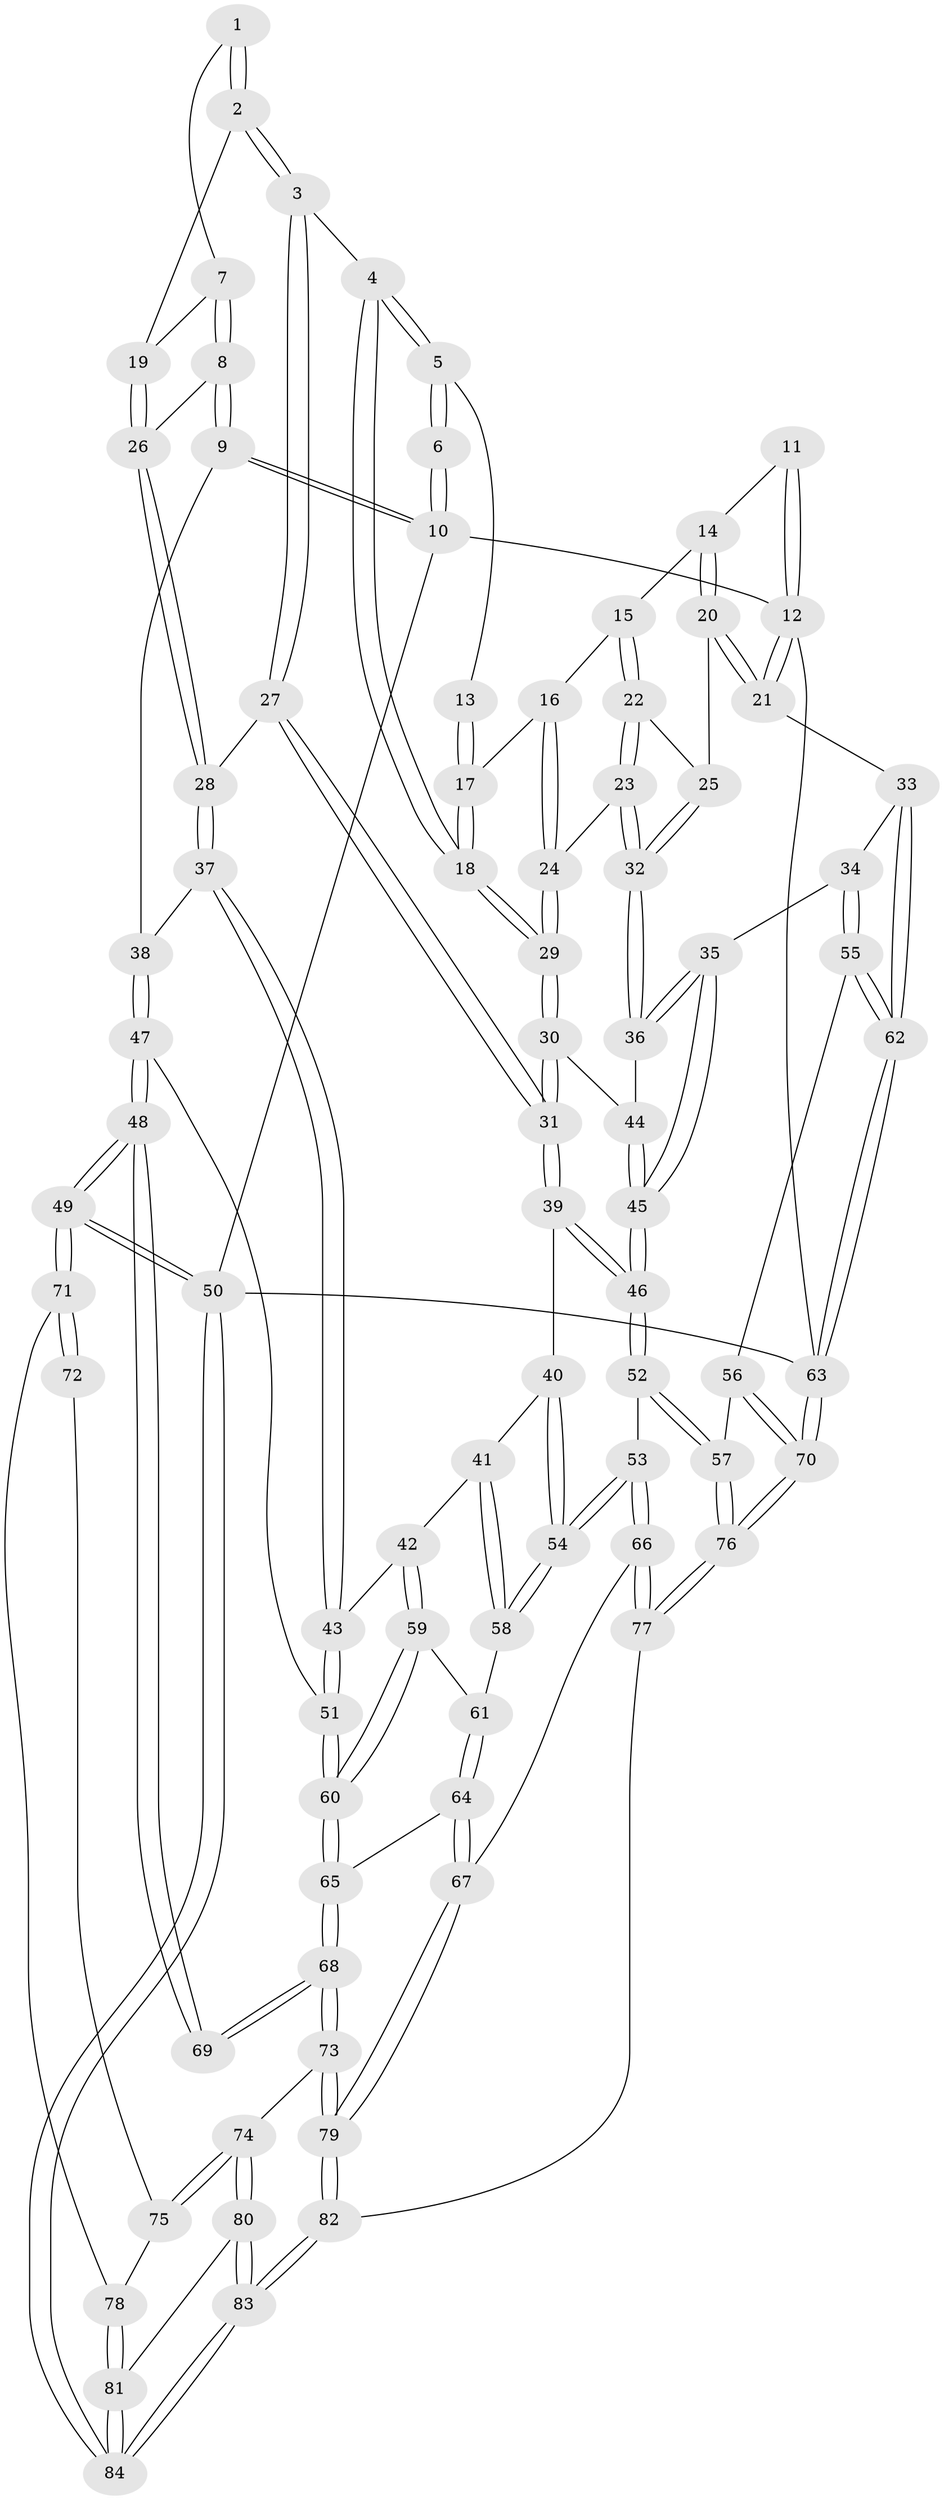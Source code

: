 // Generated by graph-tools (version 1.1) at 2025/11/02/27/25 16:11:57]
// undirected, 84 vertices, 207 edges
graph export_dot {
graph [start="1"]
  node [color=gray90,style=filled];
  1 [pos="+0.2332119673192217+0"];
  2 [pos="+0.26071385040189965+0.07196220337290735"];
  3 [pos="+0.35390218639281174+0.11087868179094479"];
  4 [pos="+0.4362340924341093+0"];
  5 [pos="+0.4628399351198636+0"];
  6 [pos="+0.22295871056806196+0"];
  7 [pos="+0.17219753365954624+0.06433343912634043"];
  8 [pos="+0+0.013987875873319294"];
  9 [pos="+0+0"];
  10 [pos="+0+0"];
  11 [pos="+0.7692277935824027+0"];
  12 [pos="+1+0"];
  13 [pos="+0.564391091583801+0"];
  14 [pos="+0.7867088394463716+0"];
  15 [pos="+0.7808381352589676+0.0007543986736678492"];
  16 [pos="+0.7362758597945627+0.04597775551622776"];
  17 [pos="+0.6176637260434037+0.08732002376613462"];
  18 [pos="+0.5826093078740876+0.17484243772335703"];
  19 [pos="+0.20550965848789485+0.08223197532235307"];
  20 [pos="+0.9086965461829386+0.12820286222200836"];
  21 [pos="+1+0.15077421429781238"];
  22 [pos="+0.7731646827910951+0.13933263975324783"];
  23 [pos="+0.719905814235862+0.2276999229224823"];
  24 [pos="+0.6672897220843712+0.21361678684917831"];
  25 [pos="+0.8751487953169486+0.16281167023639978"];
  26 [pos="+0.17987117966492078+0.21519722997008636"];
  27 [pos="+0.356285068753747+0.15571824184993144"];
  28 [pos="+0.18078840802410615+0.2169468091917078"];
  29 [pos="+0.586366926679657+0.21834823530629535"];
  30 [pos="+0.520473959023899+0.2846066461468402"];
  31 [pos="+0.45791016539320084+0.30705698824404815"];
  32 [pos="+0.8003639169866772+0.2816247288740929"];
  33 [pos="+1+0.40591930521481095"];
  34 [pos="+0.958359402753193+0.40987461297748856"];
  35 [pos="+0.8544447270764318+0.3893104866685971"];
  36 [pos="+0.8058335567813906+0.2943979508765522"];
  37 [pos="+0.1525488968989758+0.33693684853375594"];
  38 [pos="+0+0.11159748988520883"];
  39 [pos="+0.43532669196476675+0.345805292942325"];
  40 [pos="+0.41549169103894984+0.371627284586061"];
  41 [pos="+0.2979403994543236+0.4370175717261483"];
  42 [pos="+0.29353714853063+0.4385437816833235"];
  43 [pos="+0.18276461897563642+0.4136036268087447"];
  44 [pos="+0.6133820997531663+0.3603191372931008"];
  45 [pos="+0.7300106193076241+0.47680012664537424"];
  46 [pos="+0.6960422125066462+0.550372975600547"];
  47 [pos="+0+0.5834648900378269"];
  48 [pos="+0+0.6329915042466363"];
  49 [pos="+0+1"];
  50 [pos="+0+1"];
  51 [pos="+0.07359016067746973+0.500704670955129"];
  52 [pos="+0.6569805697304996+0.6894022425029528"];
  53 [pos="+0.6461582067898437+0.6914742711378818"];
  54 [pos="+0.565810362794557+0.6188764285111982"];
  55 [pos="+0.8141367466284972+0.7201483262243934"];
  56 [pos="+0.7871088728431104+0.7254297196403103"];
  57 [pos="+0.7305805845469537+0.7289119429698722"];
  58 [pos="+0.4326118315095643+0.5932689623761982"];
  59 [pos="+0.29389994075638304+0.49147703295777284"];
  60 [pos="+0.2251955653272283+0.7575061021381416"];
  61 [pos="+0.37644879023870775+0.6432033848763254"];
  62 [pos="+1+0.7410472153392639"];
  63 [pos="+1+1"];
  64 [pos="+0.37349957934071837+0.7753572908048086"];
  65 [pos="+0.2266279334066935+0.7710095368689425"];
  66 [pos="+0.5189383316498507+0.7911137685343735"];
  67 [pos="+0.4308766497826303+0.7968277027128382"];
  68 [pos="+0.2127299226914343+0.7827360998018029"];
  69 [pos="+0.07556490285202919+0.757760641448637"];
  70 [pos="+1+1"];
  71 [pos="+0+0.9203035263510481"];
  72 [pos="+0.029164074101047432+0.8761758953209023"];
  73 [pos="+0.20443079836331043+0.8216558937567737"];
  74 [pos="+0.18773915129956967+0.8418393312558557"];
  75 [pos="+0.11838918076411953+0.8812761610464572"];
  76 [pos="+0.818287090806946+1"];
  77 [pos="+0.6003487472348019+1"];
  78 [pos="+0.0718373748327613+0.9277218987155134"];
  79 [pos="+0.3252840049770294+1"];
  80 [pos="+0.1728605333744131+0.8852497816182238"];
  81 [pos="+0.09579963948947746+0.9961928263918836"];
  82 [pos="+0.3288012251741838+1"];
  83 [pos="+0.1498215790571872+1"];
  84 [pos="+0.06201932069945779+1"];
  1 -- 2;
  1 -- 2;
  1 -- 7;
  2 -- 3;
  2 -- 3;
  2 -- 19;
  3 -- 4;
  3 -- 27;
  3 -- 27;
  4 -- 5;
  4 -- 5;
  4 -- 18;
  4 -- 18;
  5 -- 6;
  5 -- 6;
  5 -- 13;
  6 -- 10;
  6 -- 10;
  7 -- 8;
  7 -- 8;
  7 -- 19;
  8 -- 9;
  8 -- 9;
  8 -- 26;
  9 -- 10;
  9 -- 10;
  9 -- 38;
  10 -- 12;
  10 -- 50;
  11 -- 12;
  11 -- 12;
  11 -- 14;
  12 -- 21;
  12 -- 21;
  12 -- 63;
  13 -- 17;
  13 -- 17;
  14 -- 15;
  14 -- 20;
  14 -- 20;
  15 -- 16;
  15 -- 22;
  15 -- 22;
  16 -- 17;
  16 -- 24;
  16 -- 24;
  17 -- 18;
  17 -- 18;
  18 -- 29;
  18 -- 29;
  19 -- 26;
  19 -- 26;
  20 -- 21;
  20 -- 21;
  20 -- 25;
  21 -- 33;
  22 -- 23;
  22 -- 23;
  22 -- 25;
  23 -- 24;
  23 -- 32;
  23 -- 32;
  24 -- 29;
  24 -- 29;
  25 -- 32;
  25 -- 32;
  26 -- 28;
  26 -- 28;
  27 -- 28;
  27 -- 31;
  27 -- 31;
  28 -- 37;
  28 -- 37;
  29 -- 30;
  29 -- 30;
  30 -- 31;
  30 -- 31;
  30 -- 44;
  31 -- 39;
  31 -- 39;
  32 -- 36;
  32 -- 36;
  33 -- 34;
  33 -- 62;
  33 -- 62;
  34 -- 35;
  34 -- 55;
  34 -- 55;
  35 -- 36;
  35 -- 36;
  35 -- 45;
  35 -- 45;
  36 -- 44;
  37 -- 38;
  37 -- 43;
  37 -- 43;
  38 -- 47;
  38 -- 47;
  39 -- 40;
  39 -- 46;
  39 -- 46;
  40 -- 41;
  40 -- 54;
  40 -- 54;
  41 -- 42;
  41 -- 58;
  41 -- 58;
  42 -- 43;
  42 -- 59;
  42 -- 59;
  43 -- 51;
  43 -- 51;
  44 -- 45;
  44 -- 45;
  45 -- 46;
  45 -- 46;
  46 -- 52;
  46 -- 52;
  47 -- 48;
  47 -- 48;
  47 -- 51;
  48 -- 49;
  48 -- 49;
  48 -- 69;
  48 -- 69;
  49 -- 50;
  49 -- 50;
  49 -- 71;
  49 -- 71;
  50 -- 84;
  50 -- 84;
  50 -- 63;
  51 -- 60;
  51 -- 60;
  52 -- 53;
  52 -- 57;
  52 -- 57;
  53 -- 54;
  53 -- 54;
  53 -- 66;
  53 -- 66;
  54 -- 58;
  54 -- 58;
  55 -- 56;
  55 -- 62;
  55 -- 62;
  56 -- 57;
  56 -- 70;
  56 -- 70;
  57 -- 76;
  57 -- 76;
  58 -- 61;
  59 -- 60;
  59 -- 60;
  59 -- 61;
  60 -- 65;
  60 -- 65;
  61 -- 64;
  61 -- 64;
  62 -- 63;
  62 -- 63;
  63 -- 70;
  63 -- 70;
  64 -- 65;
  64 -- 67;
  64 -- 67;
  65 -- 68;
  65 -- 68;
  66 -- 67;
  66 -- 77;
  66 -- 77;
  67 -- 79;
  67 -- 79;
  68 -- 69;
  68 -- 69;
  68 -- 73;
  68 -- 73;
  70 -- 76;
  70 -- 76;
  71 -- 72;
  71 -- 72;
  71 -- 78;
  72 -- 75;
  73 -- 74;
  73 -- 79;
  73 -- 79;
  74 -- 75;
  74 -- 75;
  74 -- 80;
  74 -- 80;
  75 -- 78;
  76 -- 77;
  76 -- 77;
  77 -- 82;
  78 -- 81;
  78 -- 81;
  79 -- 82;
  79 -- 82;
  80 -- 81;
  80 -- 83;
  80 -- 83;
  81 -- 84;
  81 -- 84;
  82 -- 83;
  82 -- 83;
  83 -- 84;
  83 -- 84;
}

